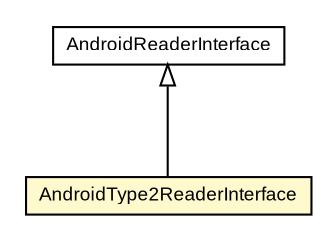 #!/usr/local/bin/dot
#
# Class diagram 
# Generated by UMLGraph version R5_7_2-3-gee82a7 (http://www.umlgraph.org/)
#

digraph G {
	edge [fontname="arial",fontsize=10,labelfontname="arial",labelfontsize=10];
	node [fontname="arial",fontsize=10,shape=plaintext];
	nodesep=0.25;
	ranksep=0.5;
	// com.st.st25android.AndroidType2ReaderInterface
	c49 [label=<<table title="com.st.st25android.AndroidType2ReaderInterface" border="0" cellborder="1" cellspacing="0" cellpadding="2" port="p" bgcolor="lemonChiffon" href="./AndroidType2ReaderInterface.html">
		<tr><td><table border="0" cellspacing="0" cellpadding="1">
<tr><td align="center" balign="center"> AndroidType2ReaderInterface </td></tr>
		</table></td></tr>
		</table>>, URL="./AndroidType2ReaderInterface.html", fontname="arial", fontcolor="black", fontsize=9.0];
	// com.st.st25android.AndroidReaderInterface
	c50 [label=<<table title="com.st.st25android.AndroidReaderInterface" border="0" cellborder="1" cellspacing="0" cellpadding="2" port="p" href="./AndroidReaderInterface.html">
		<tr><td><table border="0" cellspacing="0" cellpadding="1">
<tr><td align="center" balign="center"> AndroidReaderInterface </td></tr>
		</table></td></tr>
		</table>>, URL="./AndroidReaderInterface.html", fontname="arial", fontcolor="black", fontsize=9.0];
	//com.st.st25android.AndroidType2ReaderInterface extends com.st.st25android.AndroidReaderInterface
	c50:p -> c49:p [dir=back,arrowtail=empty];
}

